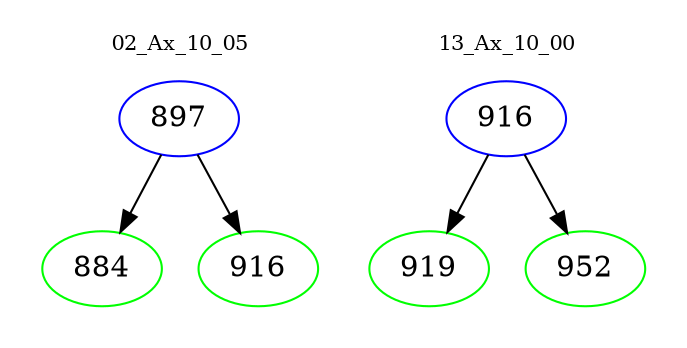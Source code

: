 digraph{
subgraph cluster_0 {
color = white
label = "02_Ax_10_05";
fontsize=10;
T0_897 [label="897", color="blue"]
T0_897 -> T0_884 [color="black"]
T0_884 [label="884", color="green"]
T0_897 -> T0_916 [color="black"]
T0_916 [label="916", color="green"]
}
subgraph cluster_1 {
color = white
label = "13_Ax_10_00";
fontsize=10;
T1_916 [label="916", color="blue"]
T1_916 -> T1_919 [color="black"]
T1_919 [label="919", color="green"]
T1_916 -> T1_952 [color="black"]
T1_952 [label="952", color="green"]
}
}
